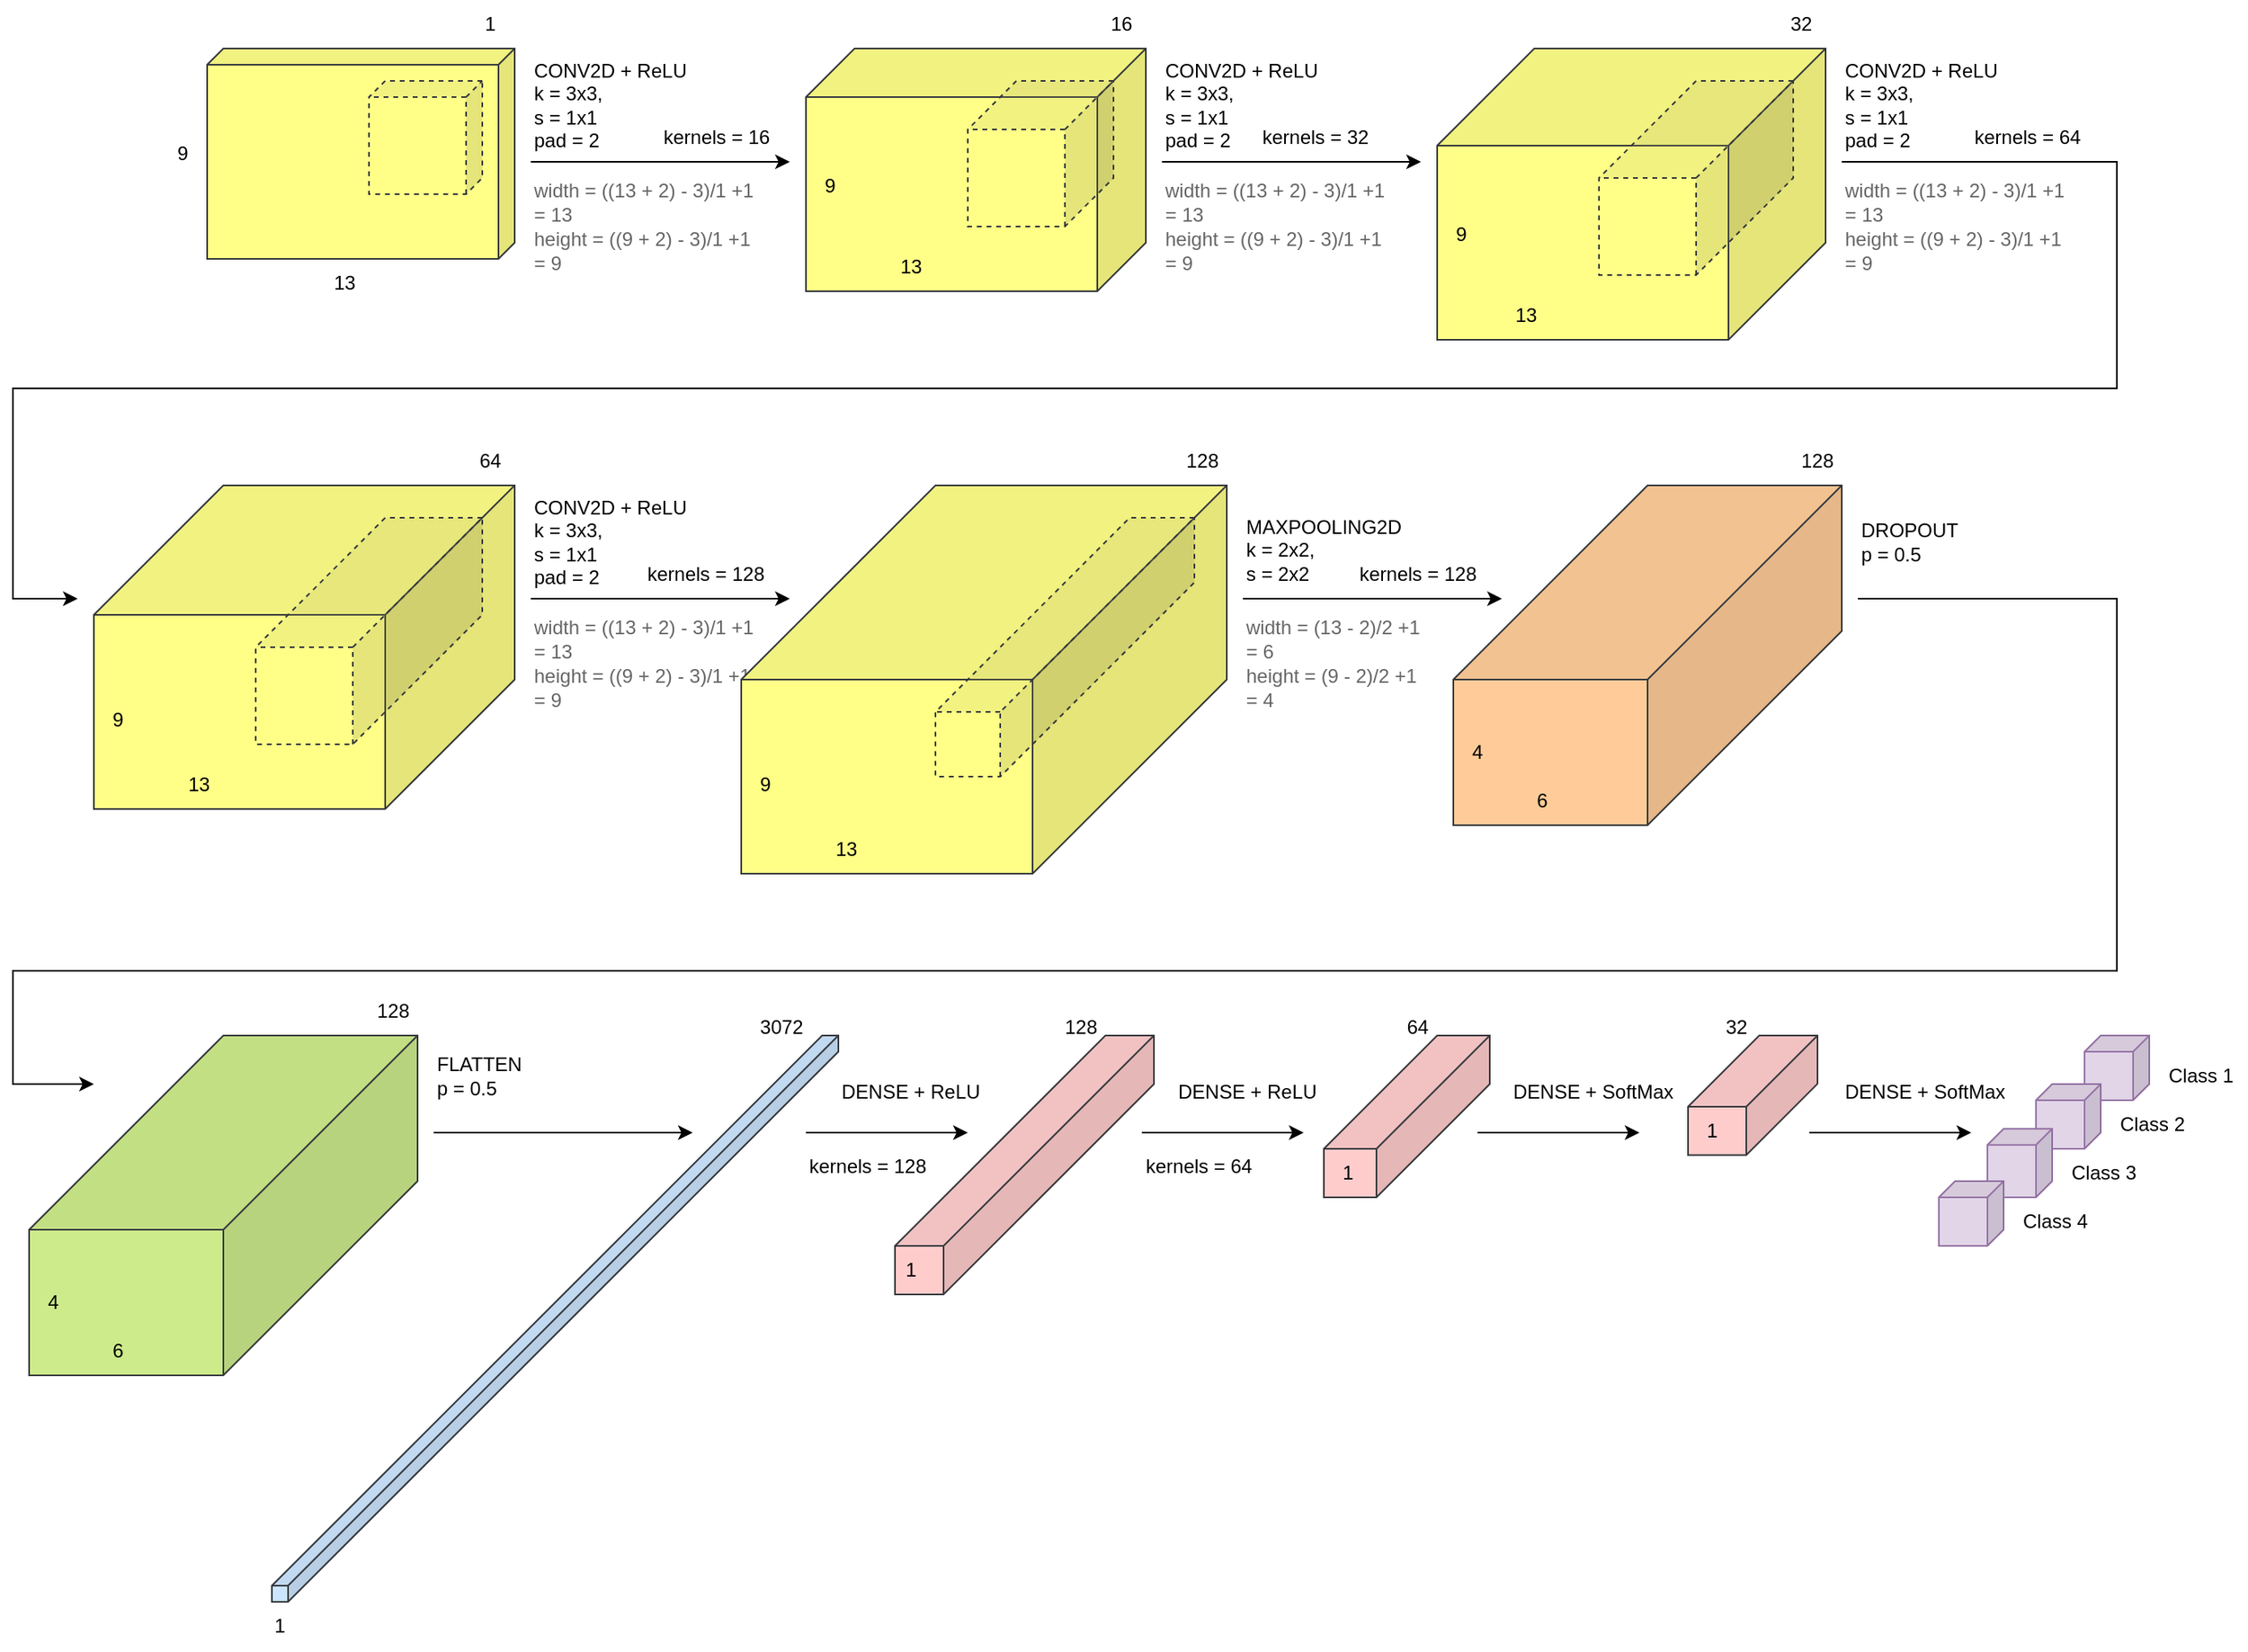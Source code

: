<mxfile version="20.6.2" type="device"><diagram id="vqmED-UsrN-MW71O4k8G" name="Page-1"><mxGraphModel dx="798" dy="534" grid="1" gridSize="10" guides="1" tooltips="1" connect="1" arrows="1" fold="1" page="1" pageScale="1" pageWidth="850" pageHeight="1100" math="0" shadow="0"><root><mxCell id="0"/><mxCell id="1" parent="0"/><mxCell id="1qDqDnRv5AviaI_QAg8T-1" value="" style="shape=cube;whiteSpace=wrap;html=1;boundedLbl=1;backgroundOutline=1;darkOpacity=0.05;darkOpacity2=0.1;flipH=1;size=10;fillColor=#ffff88;strokeColor=#36393d;" parent="1" vertex="1"><mxGeometry x="230" y="80" width="190" height="130" as="geometry"/></mxCell><mxCell id="1qDqDnRv5AviaI_QAg8T-31" value="" style="shape=cube;whiteSpace=wrap;html=1;boundedLbl=1;backgroundOutline=1;darkOpacity=0.05;darkOpacity2=0.1;flipH=1;size=10;fillColor=#ffff88;strokeColor=#36393d;dashed=1;fillOpacity=10;" parent="1" vertex="1"><mxGeometry x="330" y="100" width="70" height="70" as="geometry"/></mxCell><mxCell id="1qDqDnRv5AviaI_QAg8T-34" value="13" style="text;html=1;strokeColor=none;fillColor=none;align=center;verticalAlign=middle;whiteSpace=wrap;rounded=0;dashed=1;" parent="1" vertex="1"><mxGeometry x="300" y="210" width="30" height="30" as="geometry"/></mxCell><mxCell id="1qDqDnRv5AviaI_QAg8T-35" value="9" style="text;html=1;strokeColor=none;fillColor=none;align=center;verticalAlign=middle;whiteSpace=wrap;rounded=0;dashed=1;" parent="1" vertex="1"><mxGeometry x="200" y="130" width="30" height="30" as="geometry"/></mxCell><mxCell id="1qDqDnRv5AviaI_QAg8T-38" value="CONV2D + ReLU&lt;br&gt;k = 3x3,&lt;br&gt;s = 1x1&lt;br&gt;pad = 2" style="text;html=1;strokeColor=none;fillColor=none;align=left;verticalAlign=middle;whiteSpace=wrap;rounded=0;dashed=1;" parent="1" vertex="1"><mxGeometry x="430" y="90" width="100" height="50" as="geometry"/></mxCell><mxCell id="1qDqDnRv5AviaI_QAg8T-39" value="width = ((13 + 2) - 3)/1 +1&lt;br&gt;= 13" style="text;html=1;strokeColor=none;fillColor=none;align=left;verticalAlign=middle;whiteSpace=wrap;rounded=0;dashed=1;fontColor=#666666;" parent="1" vertex="1"><mxGeometry x="430" y="160" width="140" height="30" as="geometry"/></mxCell><mxCell id="1qDqDnRv5AviaI_QAg8T-41" value="height = ((9 + 2) - 3)/1 +1&lt;br&gt;= 9" style="text;html=1;strokeColor=none;fillColor=none;align=left;verticalAlign=middle;whiteSpace=wrap;rounded=0;dashed=1;fontColor=#666666;" parent="1" vertex="1"><mxGeometry x="430" y="190" width="140" height="30" as="geometry"/></mxCell><mxCell id="1qDqDnRv5AviaI_QAg8T-43" value="" style="endArrow=classic;html=1;rounded=0;fontColor=#666666;" parent="1" edge="1"><mxGeometry width="50" height="50" relative="1" as="geometry"><mxPoint x="430" y="150" as="sourcePoint"/><mxPoint x="590" y="150" as="targetPoint"/></mxGeometry></mxCell><mxCell id="1qDqDnRv5AviaI_QAg8T-44" value="kernels = 16" style="text;html=1;strokeColor=none;fillColor=none;align=left;verticalAlign=middle;whiteSpace=wrap;rounded=0;dashed=1;" parent="1" vertex="1"><mxGeometry x="510" y="120" width="70" height="30" as="geometry"/></mxCell><mxCell id="1qDqDnRv5AviaI_QAg8T-45" value="" style="shape=cube;whiteSpace=wrap;html=1;boundedLbl=1;backgroundOutline=1;darkOpacity=0.05;darkOpacity2=0.1;flipH=1;size=30;fillColor=#ffff88;strokeColor=#36393d;" parent="1" vertex="1"><mxGeometry x="600" y="80" width="210" height="150" as="geometry"/></mxCell><mxCell id="1qDqDnRv5AviaI_QAg8T-46" value="" style="shape=cube;whiteSpace=wrap;html=1;boundedLbl=1;backgroundOutline=1;darkOpacity=0.05;darkOpacity2=0.1;flipH=1;size=30;fillColor=#ffff88;strokeColor=#36393d;dashed=1;strokeOpacity=100;fillOpacity=10;" parent="1" vertex="1"><mxGeometry x="700" y="100" width="90" height="90" as="geometry"/></mxCell><mxCell id="1qDqDnRv5AviaI_QAg8T-49" value="CONV2D + ReLU&lt;br&gt;k = 3x3,&lt;br&gt;s = 1x1&lt;br&gt;pad = 2" style="text;html=1;strokeColor=none;fillColor=none;align=left;verticalAlign=middle;whiteSpace=wrap;rounded=0;dashed=1;" parent="1" vertex="1"><mxGeometry x="820" y="90" width="110" height="50" as="geometry"/></mxCell><mxCell id="1qDqDnRv5AviaI_QAg8T-50" value="width = ((13 + 2) - 3)/1 +1&lt;br&gt;= 13" style="text;html=1;strokeColor=none;fillColor=none;align=left;verticalAlign=middle;whiteSpace=wrap;rounded=0;dashed=1;fontColor=#666666;" parent="1" vertex="1"><mxGeometry x="820" y="160" width="140" height="30" as="geometry"/></mxCell><mxCell id="1qDqDnRv5AviaI_QAg8T-52" value="height = ((9 + 2) - 3)/1 +1&lt;br&gt;= 9" style="text;html=1;strokeColor=none;fillColor=none;align=left;verticalAlign=middle;whiteSpace=wrap;rounded=0;dashed=1;fontColor=#666666;" parent="1" vertex="1"><mxGeometry x="820" y="190" width="140" height="30" as="geometry"/></mxCell><mxCell id="1qDqDnRv5AviaI_QAg8T-53" value="" style="endArrow=classic;html=1;rounded=0;fontColor=#666666;" parent="1" edge="1"><mxGeometry width="50" height="50" relative="1" as="geometry"><mxPoint x="820" y="150.0" as="sourcePoint"/><mxPoint x="980" y="150.0" as="targetPoint"/></mxGeometry></mxCell><mxCell id="1qDqDnRv5AviaI_QAg8T-54" value="kernels = 32" style="text;html=1;strokeColor=none;fillColor=none;align=left;verticalAlign=middle;whiteSpace=wrap;rounded=0;dashed=1;" parent="1" vertex="1"><mxGeometry x="880" y="120" width="70" height="30" as="geometry"/></mxCell><mxCell id="1qDqDnRv5AviaI_QAg8T-55" value="1" style="text;html=1;strokeColor=none;fillColor=none;align=center;verticalAlign=middle;whiteSpace=wrap;rounded=0;dashed=1;" parent="1" vertex="1"><mxGeometry x="390" y="50" width="30" height="30" as="geometry"/></mxCell><mxCell id="1qDqDnRv5AviaI_QAg8T-56" value="13" style="text;html=1;strokeColor=none;fillColor=none;align=center;verticalAlign=middle;whiteSpace=wrap;rounded=0;dashed=1;" parent="1" vertex="1"><mxGeometry x="650" y="200" width="30" height="30" as="geometry"/></mxCell><mxCell id="1qDqDnRv5AviaI_QAg8T-57" value="9" style="text;html=1;strokeColor=none;fillColor=none;align=center;verticalAlign=middle;whiteSpace=wrap;rounded=0;dashed=1;" parent="1" vertex="1"><mxGeometry x="600" y="150" width="30" height="30" as="geometry"/></mxCell><mxCell id="1qDqDnRv5AviaI_QAg8T-58" value="16" style="text;html=1;strokeColor=none;fillColor=none;align=center;verticalAlign=middle;whiteSpace=wrap;rounded=0;dashed=1;" parent="1" vertex="1"><mxGeometry x="780" y="50" width="30" height="30" as="geometry"/></mxCell><mxCell id="1qDqDnRv5AviaI_QAg8T-62" value="" style="shape=cube;whiteSpace=wrap;html=1;boundedLbl=1;backgroundOutline=1;darkOpacity=0.05;darkOpacity2=0.1;flipH=1;size=60;fillColor=#ffff88;strokeColor=#36393d;" parent="1" vertex="1"><mxGeometry x="990" y="80" width="240" height="180" as="geometry"/></mxCell><mxCell id="1qDqDnRv5AviaI_QAg8T-63" value="" style="shape=cube;whiteSpace=wrap;html=1;boundedLbl=1;backgroundOutline=1;darkOpacity=0.05;darkOpacity2=0.1;flipH=1;size=60;fillColor=#ffff88;strokeColor=#36393d;dashed=1;fillOpacity=10;" parent="1" vertex="1"><mxGeometry x="1090" y="100" width="120" height="120" as="geometry"/></mxCell><mxCell id="1qDqDnRv5AviaI_QAg8T-66" value="CONV2D + ReLU&lt;br&gt;k = 3x3,&lt;br&gt;s = 1x1&lt;br&gt;pad = 2" style="text;html=1;strokeColor=none;fillColor=none;align=left;verticalAlign=middle;whiteSpace=wrap;rounded=0;dashed=1;" parent="1" vertex="1"><mxGeometry x="1240" y="90" width="110" height="50" as="geometry"/></mxCell><mxCell id="1qDqDnRv5AviaI_QAg8T-67" value="width = ((13 + 2) - 3)/1 +1&lt;br&gt;= 13" style="text;html=1;strokeColor=none;fillColor=none;align=left;verticalAlign=middle;whiteSpace=wrap;rounded=0;dashed=1;fontColor=#666666;" parent="1" vertex="1"><mxGeometry x="1240" y="160" width="140" height="30" as="geometry"/></mxCell><mxCell id="1qDqDnRv5AviaI_QAg8T-69" value="height = ((9 + 2) - 3)/1 +1&lt;br&gt;= 9" style="text;html=1;strokeColor=none;fillColor=none;align=left;verticalAlign=middle;whiteSpace=wrap;rounded=0;dashed=1;fontColor=#666666;" parent="1" vertex="1"><mxGeometry x="1240" y="190" width="140" height="30" as="geometry"/></mxCell><mxCell id="1qDqDnRv5AviaI_QAg8T-70" value="" style="endArrow=classic;html=1;rounded=0;fontColor=#666666;edgeStyle=orthogonalEdgeStyle;" parent="1" edge="1"><mxGeometry width="50" height="50" relative="1" as="geometry"><mxPoint x="1240" y="150" as="sourcePoint"/><mxPoint x="150" y="420" as="targetPoint"/><Array as="points"><mxPoint x="1410" y="150"/><mxPoint x="1410" y="290"/><mxPoint x="110" y="290"/><mxPoint x="110" y="420"/></Array></mxGeometry></mxCell><mxCell id="1qDqDnRv5AviaI_QAg8T-71" value="kernels = 64" style="text;html=1;strokeColor=none;fillColor=none;align=left;verticalAlign=middle;whiteSpace=wrap;rounded=0;dashed=1;" parent="1" vertex="1"><mxGeometry x="1320" y="120" width="70" height="30" as="geometry"/></mxCell><mxCell id="1qDqDnRv5AviaI_QAg8T-72" value="13" style="text;html=1;strokeColor=none;fillColor=none;align=center;verticalAlign=middle;whiteSpace=wrap;rounded=0;dashed=1;" parent="1" vertex="1"><mxGeometry x="1030" y="230" width="30" height="30" as="geometry"/></mxCell><mxCell id="1qDqDnRv5AviaI_QAg8T-73" value="9" style="text;html=1;strokeColor=none;fillColor=none;align=center;verticalAlign=middle;whiteSpace=wrap;rounded=0;dashed=1;" parent="1" vertex="1"><mxGeometry x="990" y="180" width="30" height="30" as="geometry"/></mxCell><mxCell id="1qDqDnRv5AviaI_QAg8T-74" value="32" style="text;html=1;strokeColor=none;fillColor=none;align=center;verticalAlign=middle;whiteSpace=wrap;rounded=0;dashed=1;" parent="1" vertex="1"><mxGeometry x="1200" y="50" width="30" height="30" as="geometry"/></mxCell><mxCell id="1qDqDnRv5AviaI_QAg8T-92" value="" style="shape=cube;whiteSpace=wrap;html=1;boundedLbl=1;backgroundOutline=1;darkOpacity=0.05;darkOpacity2=0.1;flipH=1;size=80;fillColor=#ffff88;strokeColor=#36393d;" parent="1" vertex="1"><mxGeometry x="160" y="350" width="260" height="200" as="geometry"/></mxCell><mxCell id="1qDqDnRv5AviaI_QAg8T-93" value="" style="shape=cube;whiteSpace=wrap;html=1;boundedLbl=1;backgroundOutline=1;darkOpacity=0.05;darkOpacity2=0.1;flipH=1;size=80;fillColor=#ffff88;strokeColor=#36393d;dashed=1;fillOpacity=10;" parent="1" vertex="1"><mxGeometry x="260" y="370" width="140" height="140" as="geometry"/></mxCell><mxCell id="1qDqDnRv5AviaI_QAg8T-94" value="CONV2D + ReLU&lt;br&gt;k = 3x3,&lt;br&gt;s = 1x1&lt;br&gt;pad = 2" style="text;html=1;strokeColor=none;fillColor=none;align=left;verticalAlign=middle;whiteSpace=wrap;rounded=0;dashed=1;" parent="1" vertex="1"><mxGeometry x="430" y="360" width="120" height="50" as="geometry"/></mxCell><mxCell id="1qDqDnRv5AviaI_QAg8T-95" value="width = ((13 + 2) - 3)/1 +1&lt;br&gt;= 13" style="text;html=1;strokeColor=none;fillColor=none;align=left;verticalAlign=middle;whiteSpace=wrap;rounded=0;dashed=1;fontColor=#666666;" parent="1" vertex="1"><mxGeometry x="430" y="430" width="140" height="30" as="geometry"/></mxCell><mxCell id="1qDqDnRv5AviaI_QAg8T-96" value="height = ((9 + 2) - 3)/1 +1&lt;br&gt;= 9" style="text;html=1;strokeColor=none;fillColor=none;align=left;verticalAlign=middle;whiteSpace=wrap;rounded=0;dashed=1;fontColor=#666666;" parent="1" vertex="1"><mxGeometry x="430" y="460" width="140" height="30" as="geometry"/></mxCell><mxCell id="1qDqDnRv5AviaI_QAg8T-97" value="" style="endArrow=classic;html=1;rounded=0;fontColor=#666666;" parent="1" edge="1"><mxGeometry width="50" height="50" relative="1" as="geometry"><mxPoint x="430" y="420" as="sourcePoint"/><mxPoint x="590" y="420" as="targetPoint"/></mxGeometry></mxCell><mxCell id="1qDqDnRv5AviaI_QAg8T-98" value="kernels = 128" style="text;html=1;strokeColor=none;fillColor=none;align=left;verticalAlign=middle;whiteSpace=wrap;rounded=0;dashed=1;" parent="1" vertex="1"><mxGeometry x="500" y="390" width="80" height="30" as="geometry"/></mxCell><mxCell id="1qDqDnRv5AviaI_QAg8T-99" value="13" style="text;html=1;strokeColor=none;fillColor=none;align=center;verticalAlign=middle;whiteSpace=wrap;rounded=0;dashed=1;" parent="1" vertex="1"><mxGeometry x="210" y="520" width="30" height="30" as="geometry"/></mxCell><mxCell id="1qDqDnRv5AviaI_QAg8T-100" value="9" style="text;html=1;strokeColor=none;fillColor=none;align=center;verticalAlign=middle;whiteSpace=wrap;rounded=0;dashed=1;" parent="1" vertex="1"><mxGeometry x="160" y="480" width="30" height="30" as="geometry"/></mxCell><mxCell id="1qDqDnRv5AviaI_QAg8T-101" value="64" style="text;html=1;strokeColor=none;fillColor=none;align=center;verticalAlign=middle;whiteSpace=wrap;rounded=0;dashed=1;" parent="1" vertex="1"><mxGeometry x="390" y="320" width="30" height="30" as="geometry"/></mxCell><mxCell id="1qDqDnRv5AviaI_QAg8T-104" value="" style="shape=cube;whiteSpace=wrap;html=1;boundedLbl=1;backgroundOutline=1;darkOpacity=0.05;darkOpacity2=0.1;flipH=1;size=120;fillColor=#ffff88;strokeColor=#36393d;" parent="1" vertex="1"><mxGeometry x="560" y="350" width="300" height="240" as="geometry"/></mxCell><mxCell id="1qDqDnRv5AviaI_QAg8T-105" value="" style="shape=cube;whiteSpace=wrap;html=1;boundedLbl=1;backgroundOutline=1;darkOpacity=0.05;darkOpacity2=0.1;flipH=1;size=120;fillColor=#ffff88;strokeColor=#36393d;dashed=1;fillOpacity=10;" parent="1" vertex="1"><mxGeometry x="680" y="370" width="160" height="160" as="geometry"/></mxCell><mxCell id="1qDqDnRv5AviaI_QAg8T-106" value="MAXPOOLING2D&lt;br&gt;k = 2x2,&lt;br&gt;s = 2x2" style="text;html=1;strokeColor=none;fillColor=none;align=left;verticalAlign=middle;whiteSpace=wrap;rounded=0;dashed=1;" parent="1" vertex="1"><mxGeometry x="870" y="370" width="70" height="40" as="geometry"/></mxCell><mxCell id="1qDqDnRv5AviaI_QAg8T-107" value="width = (13 - 2)/2 +1&lt;br&gt;= 6" style="text;html=1;strokeColor=none;fillColor=none;align=left;verticalAlign=middle;whiteSpace=wrap;rounded=0;dashed=1;fontColor=#666666;" parent="1" vertex="1"><mxGeometry x="870" y="430" width="140" height="30" as="geometry"/></mxCell><mxCell id="1qDqDnRv5AviaI_QAg8T-108" value="height = (9 - 2)/2 +1&lt;br&gt;= 4" style="text;html=1;strokeColor=none;fillColor=none;align=left;verticalAlign=middle;whiteSpace=wrap;rounded=0;dashed=1;fontColor=#666666;" parent="1" vertex="1"><mxGeometry x="870" y="460" width="140" height="30" as="geometry"/></mxCell><mxCell id="1qDqDnRv5AviaI_QAg8T-109" value="" style="endArrow=classic;html=1;rounded=0;fontColor=#666666;" parent="1" edge="1"><mxGeometry width="50" height="50" relative="1" as="geometry"><mxPoint x="870" y="420" as="sourcePoint"/><mxPoint x="1030" y="420" as="targetPoint"/></mxGeometry></mxCell><mxCell id="1qDqDnRv5AviaI_QAg8T-110" value="kernels = 128" style="text;html=1;strokeColor=none;fillColor=none;align=left;verticalAlign=middle;whiteSpace=wrap;rounded=0;dashed=1;" parent="1" vertex="1"><mxGeometry x="940" y="390" width="80" height="30" as="geometry"/></mxCell><mxCell id="1qDqDnRv5AviaI_QAg8T-111" value="13" style="text;html=1;strokeColor=none;fillColor=none;align=center;verticalAlign=middle;whiteSpace=wrap;rounded=0;dashed=1;" parent="1" vertex="1"><mxGeometry x="610" y="560" width="30" height="30" as="geometry"/></mxCell><mxCell id="1qDqDnRv5AviaI_QAg8T-112" value="9" style="text;html=1;strokeColor=none;fillColor=none;align=center;verticalAlign=middle;whiteSpace=wrap;rounded=0;dashed=1;" parent="1" vertex="1"><mxGeometry x="560" y="520" width="30" height="30" as="geometry"/></mxCell><mxCell id="1qDqDnRv5AviaI_QAg8T-113" value="128" style="text;html=1;strokeColor=none;fillColor=none;align=center;verticalAlign=middle;whiteSpace=wrap;rounded=0;dashed=1;" parent="1" vertex="1"><mxGeometry x="830" y="320" width="30" height="30" as="geometry"/></mxCell><mxCell id="1qDqDnRv5AviaI_QAg8T-114" value="" style="shape=cube;whiteSpace=wrap;html=1;boundedLbl=1;backgroundOutline=1;darkOpacity=0.05;darkOpacity2=0.1;flipH=1;size=120;fillColor=#ffcc99;strokeColor=#36393d;" parent="1" vertex="1"><mxGeometry x="1000" y="350" width="240" height="210" as="geometry"/></mxCell><mxCell id="1qDqDnRv5AviaI_QAg8T-116" value="DROPOUT&lt;br&gt;p = 0.5" style="text;html=1;strokeColor=none;fillColor=none;align=left;verticalAlign=middle;whiteSpace=wrap;rounded=0;dashed=1;" parent="1" vertex="1"><mxGeometry x="1250" y="370" width="70" height="30" as="geometry"/></mxCell><mxCell id="1qDqDnRv5AviaI_QAg8T-121" value="6" style="text;html=1;strokeColor=none;fillColor=none;align=center;verticalAlign=middle;whiteSpace=wrap;rounded=0;dashed=1;" parent="1" vertex="1"><mxGeometry x="1040" y="530" width="30" height="30" as="geometry"/></mxCell><mxCell id="1qDqDnRv5AviaI_QAg8T-122" value="4" style="text;html=1;strokeColor=none;fillColor=none;align=center;verticalAlign=middle;whiteSpace=wrap;rounded=0;dashed=1;" parent="1" vertex="1"><mxGeometry x="1000" y="500" width="30" height="30" as="geometry"/></mxCell><mxCell id="1qDqDnRv5AviaI_QAg8T-123" value="128" style="text;html=1;strokeColor=none;fillColor=none;align=center;verticalAlign=middle;whiteSpace=wrap;rounded=0;dashed=1;" parent="1" vertex="1"><mxGeometry x="1210" y="320" width="30" height="30" as="geometry"/></mxCell><mxCell id="1qDqDnRv5AviaI_QAg8T-124" value="" style="shape=cube;whiteSpace=wrap;html=1;boundedLbl=1;backgroundOutline=1;darkOpacity=0.05;darkOpacity2=0.1;flipH=1;size=340;fillColor=#cce5ff;strokeColor=#36393d;" parent="1" vertex="1"><mxGeometry x="270" y="690" width="350" height="350" as="geometry"/></mxCell><mxCell id="1qDqDnRv5AviaI_QAg8T-125" value="FLATTEN&lt;br&gt;p = 0.5" style="text;html=1;strokeColor=none;fillColor=none;align=left;verticalAlign=middle;whiteSpace=wrap;rounded=0;dashed=1;" parent="1" vertex="1"><mxGeometry x="370" y="700" width="70" height="30" as="geometry"/></mxCell><mxCell id="1qDqDnRv5AviaI_QAg8T-126" value="" style="endArrow=classic;html=1;rounded=0;fontColor=#666666;" parent="1" edge="1"><mxGeometry width="50" height="50" relative="1" as="geometry"><mxPoint x="370" y="750" as="sourcePoint"/><mxPoint x="530" y="750" as="targetPoint"/></mxGeometry></mxCell><mxCell id="1qDqDnRv5AviaI_QAg8T-128" value="1" style="text;html=1;strokeColor=none;fillColor=none;align=center;verticalAlign=middle;whiteSpace=wrap;rounded=0;dashed=1;" parent="1" vertex="1"><mxGeometry x="260" y="1040" width="30" height="30" as="geometry"/></mxCell><mxCell id="1qDqDnRv5AviaI_QAg8T-130" value="3072" style="text;html=1;strokeColor=none;fillColor=none;align=center;verticalAlign=middle;whiteSpace=wrap;rounded=0;dashed=1;" parent="1" vertex="1"><mxGeometry x="570" y="670" width="30" height="30" as="geometry"/></mxCell><mxCell id="1qDqDnRv5AviaI_QAg8T-135" value="" style="shape=cube;whiteSpace=wrap;html=1;boundedLbl=1;backgroundOutline=1;darkOpacity=0.05;darkOpacity2=0.1;flipH=1;size=120;fillColor=#cdeb8b;strokeColor=#36393d;" parent="1" vertex="1"><mxGeometry x="120" y="690" width="240" height="210" as="geometry"/></mxCell><mxCell id="1qDqDnRv5AviaI_QAg8T-136" value="6" style="text;html=1;strokeColor=none;fillColor=none;align=center;verticalAlign=middle;whiteSpace=wrap;rounded=0;dashed=1;" parent="1" vertex="1"><mxGeometry x="160" y="870" width="30" height="30" as="geometry"/></mxCell><mxCell id="1qDqDnRv5AviaI_QAg8T-137" value="4" style="text;html=1;strokeColor=none;fillColor=none;align=center;verticalAlign=middle;whiteSpace=wrap;rounded=0;dashed=1;" parent="1" vertex="1"><mxGeometry x="120" y="840" width="30" height="30" as="geometry"/></mxCell><mxCell id="1qDqDnRv5AviaI_QAg8T-138" value="" style="endArrow=classic;html=1;rounded=0;fontColor=#666666;edgeStyle=orthogonalEdgeStyle;" parent="1" edge="1"><mxGeometry width="50" height="50" relative="1" as="geometry"><mxPoint x="1250" y="420" as="sourcePoint"/><mxPoint x="160" y="720" as="targetPoint"/><Array as="points"><mxPoint x="1410" y="420"/><mxPoint x="1410" y="650"/><mxPoint x="110" y="650"/><mxPoint x="110" y="720"/></Array></mxGeometry></mxCell><mxCell id="1qDqDnRv5AviaI_QAg8T-140" value="128" style="text;html=1;strokeColor=none;fillColor=none;align=center;verticalAlign=middle;whiteSpace=wrap;rounded=0;dashed=1;" parent="1" vertex="1"><mxGeometry x="330" y="660" width="30" height="30" as="geometry"/></mxCell><mxCell id="1qDqDnRv5AviaI_QAg8T-142" value="" style="shape=cube;whiteSpace=wrap;html=1;boundedLbl=1;backgroundOutline=1;darkOpacity=0.05;darkOpacity2=0.1;flipH=1;size=130;fillColor=#ffcccc;strokeColor=#36393d;" parent="1" vertex="1"><mxGeometry x="655" y="690" width="160" height="160" as="geometry"/></mxCell><mxCell id="1qDqDnRv5AviaI_QAg8T-143" value="DENSE + ReLU" style="text;html=1;strokeColor=none;fillColor=none;align=left;verticalAlign=middle;whiteSpace=wrap;rounded=0;dashed=1;" parent="1" vertex="1"><mxGeometry x="620" y="710" width="110" height="30" as="geometry"/></mxCell><mxCell id="1qDqDnRv5AviaI_QAg8T-144" value="" style="endArrow=classic;html=1;rounded=0;fontColor=#666666;" parent="1" edge="1"><mxGeometry width="50" height="50" relative="1" as="geometry"><mxPoint x="600" y="750" as="sourcePoint"/><mxPoint x="700" y="750" as="targetPoint"/></mxGeometry></mxCell><mxCell id="1qDqDnRv5AviaI_QAg8T-145" value="kernels = 128" style="text;html=1;strokeColor=none;fillColor=none;align=left;verticalAlign=middle;whiteSpace=wrap;rounded=0;dashed=1;" parent="1" vertex="1"><mxGeometry x="600" y="756.18" width="80" height="30" as="geometry"/></mxCell><mxCell id="1qDqDnRv5AviaI_QAg8T-146" value="1" style="text;html=1;strokeColor=none;fillColor=none;align=center;verticalAlign=middle;whiteSpace=wrap;rounded=0;dashed=1;" parent="1" vertex="1"><mxGeometry x="650" y="820" width="30" height="30" as="geometry"/></mxCell><mxCell id="1qDqDnRv5AviaI_QAg8T-147" value="128" style="text;html=1;strokeColor=none;fillColor=none;align=center;verticalAlign=middle;whiteSpace=wrap;rounded=0;dashed=1;" parent="1" vertex="1"><mxGeometry x="755" y="670" width="30" height="30" as="geometry"/></mxCell><mxCell id="1qDqDnRv5AviaI_QAg8T-153" value="" style="shape=cube;whiteSpace=wrap;html=1;boundedLbl=1;backgroundOutline=1;darkOpacity=0.05;darkOpacity2=0.1;flipH=1;size=70;fillColor=#ffcccc;strokeColor=#36393d;" parent="1" vertex="1"><mxGeometry x="920" y="690" width="102.5" height="100" as="geometry"/></mxCell><mxCell id="1qDqDnRv5AviaI_QAg8T-154" value="DENSE + ReLU" style="text;html=1;strokeColor=none;fillColor=none;align=left;verticalAlign=middle;whiteSpace=wrap;rounded=0;dashed=1;" parent="1" vertex="1"><mxGeometry x="827.5" y="710" width="110" height="30" as="geometry"/></mxCell><mxCell id="1qDqDnRv5AviaI_QAg8T-155" value="" style="endArrow=classic;html=1;rounded=0;fontColor=#666666;" parent="1" edge="1"><mxGeometry width="50" height="50" relative="1" as="geometry"><mxPoint x="807.5" y="750" as="sourcePoint"/><mxPoint x="907.5" y="750" as="targetPoint"/></mxGeometry></mxCell><mxCell id="1qDqDnRv5AviaI_QAg8T-156" value="kernels = 64" style="text;html=1;strokeColor=none;fillColor=none;align=left;verticalAlign=middle;whiteSpace=wrap;rounded=0;dashed=1;" parent="1" vertex="1"><mxGeometry x="807.5" y="756.18" width="80" height="30" as="geometry"/></mxCell><mxCell id="1qDqDnRv5AviaI_QAg8T-157" value="1" style="text;html=1;strokeColor=none;fillColor=none;align=center;verticalAlign=middle;whiteSpace=wrap;rounded=0;dashed=1;" parent="1" vertex="1"><mxGeometry x="920" y="760" width="30" height="30" as="geometry"/></mxCell><mxCell id="1qDqDnRv5AviaI_QAg8T-158" value="64" style="text;html=1;strokeColor=none;fillColor=none;align=center;verticalAlign=middle;whiteSpace=wrap;rounded=0;dashed=1;" parent="1" vertex="1"><mxGeometry x="962.5" y="670" width="30" height="30" as="geometry"/></mxCell><mxCell id="1qDqDnRv5AviaI_QAg8T-162" value="" style="shape=cube;whiteSpace=wrap;html=1;boundedLbl=1;backgroundOutline=1;darkOpacity=0.05;darkOpacity2=0.1;flipH=1;size=10;fillColor=#e1d5e7;strokeColor=#9673a6;" parent="1" vertex="1"><mxGeometry x="1390" y="690" width="40" height="40" as="geometry"/></mxCell><mxCell id="1qDqDnRv5AviaI_QAg8T-163" value="DENSE + SoftMax" style="text;html=1;strokeColor=none;fillColor=none;align=left;verticalAlign=middle;whiteSpace=wrap;rounded=0;dashed=1;" parent="1" vertex="1"><mxGeometry x="1035" y="710" width="110" height="30" as="geometry"/></mxCell><mxCell id="1qDqDnRv5AviaI_QAg8T-164" value="" style="endArrow=classic;html=1;rounded=0;fontColor=#666666;" parent="1" edge="1"><mxGeometry width="50" height="50" relative="1" as="geometry"><mxPoint x="1015" y="750" as="sourcePoint"/><mxPoint x="1115" y="750" as="targetPoint"/></mxGeometry></mxCell><mxCell id="1qDqDnRv5AviaI_QAg8T-168" value="" style="shape=cube;whiteSpace=wrap;html=1;boundedLbl=1;backgroundOutline=1;darkOpacity=0.05;darkOpacity2=0.1;flipH=1;size=10;fillColor=#e1d5e7;strokeColor=#9673a6;" parent="1" vertex="1"><mxGeometry x="1360" y="720" width="40" height="40" as="geometry"/></mxCell><mxCell id="1qDqDnRv5AviaI_QAg8T-169" value="" style="shape=cube;whiteSpace=wrap;html=1;boundedLbl=1;backgroundOutline=1;darkOpacity=0.05;darkOpacity2=0.1;flipH=1;size=10;fillColor=#e1d5e7;strokeColor=#9673a6;" parent="1" vertex="1"><mxGeometry x="1330" y="747.64" width="40" height="42.36" as="geometry"/></mxCell><mxCell id="1qDqDnRv5AviaI_QAg8T-170" value="" style="shape=cube;whiteSpace=wrap;html=1;boundedLbl=1;backgroundOutline=1;darkOpacity=0.05;darkOpacity2=0.1;flipH=1;size=10;fillColor=#e1d5e7;strokeColor=#9673a6;" parent="1" vertex="1"><mxGeometry x="1300" y="780.0" width="40" height="40" as="geometry"/></mxCell><mxCell id="1qDqDnRv5AviaI_QAg8T-171" value="Class 1" style="text;html=1;strokeColor=none;fillColor=none;align=left;verticalAlign=middle;whiteSpace=wrap;rounded=0;dashed=1;" parent="1" vertex="1"><mxGeometry x="1440" y="700" width="50" height="30" as="geometry"/></mxCell><mxCell id="1qDqDnRv5AviaI_QAg8T-172" value="Class 2" style="text;html=1;strokeColor=none;fillColor=none;align=left;verticalAlign=middle;whiteSpace=wrap;rounded=0;dashed=1;" parent="1" vertex="1"><mxGeometry x="1410" y="730" width="50" height="30" as="geometry"/></mxCell><mxCell id="1qDqDnRv5AviaI_QAg8T-173" value="Class 3" style="text;html=1;strokeColor=none;fillColor=none;align=left;verticalAlign=middle;whiteSpace=wrap;rounded=0;dashed=1;" parent="1" vertex="1"><mxGeometry x="1380" y="760" width="50" height="30" as="geometry"/></mxCell><mxCell id="1qDqDnRv5AviaI_QAg8T-174" value="Class 4" style="text;html=1;strokeColor=none;fillColor=none;align=left;verticalAlign=middle;whiteSpace=wrap;rounded=0;dashed=1;" parent="1" vertex="1"><mxGeometry x="1350" y="790" width="50" height="30" as="geometry"/></mxCell><mxCell id="6y2EAa132Qte8Y9JLH98-1" value="" style="shape=cube;whiteSpace=wrap;html=1;boundedLbl=1;backgroundOutline=1;darkOpacity=0.05;darkOpacity2=0.1;flipH=1;size=44;fillColor=#ffcccc;strokeColor=#36393d;" parent="1" vertex="1"><mxGeometry x="1145" y="690.0" width="80" height="73.82" as="geometry"/></mxCell><mxCell id="6y2EAa132Qte8Y9JLH98-2" value="DENSE + SoftMax" style="text;html=1;strokeColor=none;fillColor=none;align=left;verticalAlign=middle;whiteSpace=wrap;rounded=0;dashed=1;" parent="1" vertex="1"><mxGeometry x="1240" y="710" width="110" height="30" as="geometry"/></mxCell><mxCell id="6y2EAa132Qte8Y9JLH98-3" value="" style="endArrow=classic;html=1;rounded=0;fontColor=#666666;" parent="1" edge="1"><mxGeometry width="50" height="50" relative="1" as="geometry"><mxPoint x="1220" y="750" as="sourcePoint"/><mxPoint x="1320" y="750" as="targetPoint"/></mxGeometry></mxCell><mxCell id="6y2EAa132Qte8Y9JLH98-4" value="32" style="text;html=1;strokeColor=none;fillColor=none;align=center;verticalAlign=middle;whiteSpace=wrap;rounded=0;dashed=1;" parent="1" vertex="1"><mxGeometry x="1160" y="670" width="30" height="30" as="geometry"/></mxCell><mxCell id="6y2EAa132Qte8Y9JLH98-5" value="1" style="text;html=1;strokeColor=none;fillColor=none;align=center;verticalAlign=middle;whiteSpace=wrap;rounded=0;dashed=1;" parent="1" vertex="1"><mxGeometry x="1145" y="733.82" width="30" height="30" as="geometry"/></mxCell></root></mxGraphModel></diagram></mxfile>